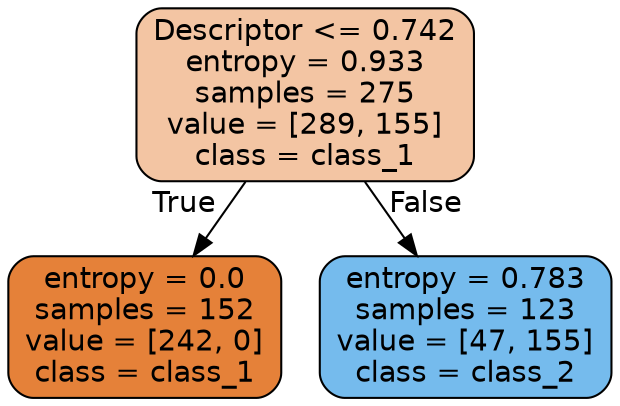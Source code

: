 digraph Tree {
node [shape=box, style="filled, rounded", color="black", fontname="helvetica"] ;
edge [fontname="helvetica"] ;
0 [label="Descriptor <= 0.742\nentropy = 0.933\nsamples = 275\nvalue = [289, 155]\nclass = class_1", fillcolor="#f3c5a3"] ;
1 [label="entropy = 0.0\nsamples = 152\nvalue = [242, 0]\nclass = class_1", fillcolor="#e58139"] ;
0 -> 1 [labeldistance=2.5, labelangle=45, headlabel="True"] ;
2 [label="entropy = 0.783\nsamples = 123\nvalue = [47, 155]\nclass = class_2", fillcolor="#75bbed"] ;
0 -> 2 [labeldistance=2.5, labelangle=-45, headlabel="False"] ;
}
